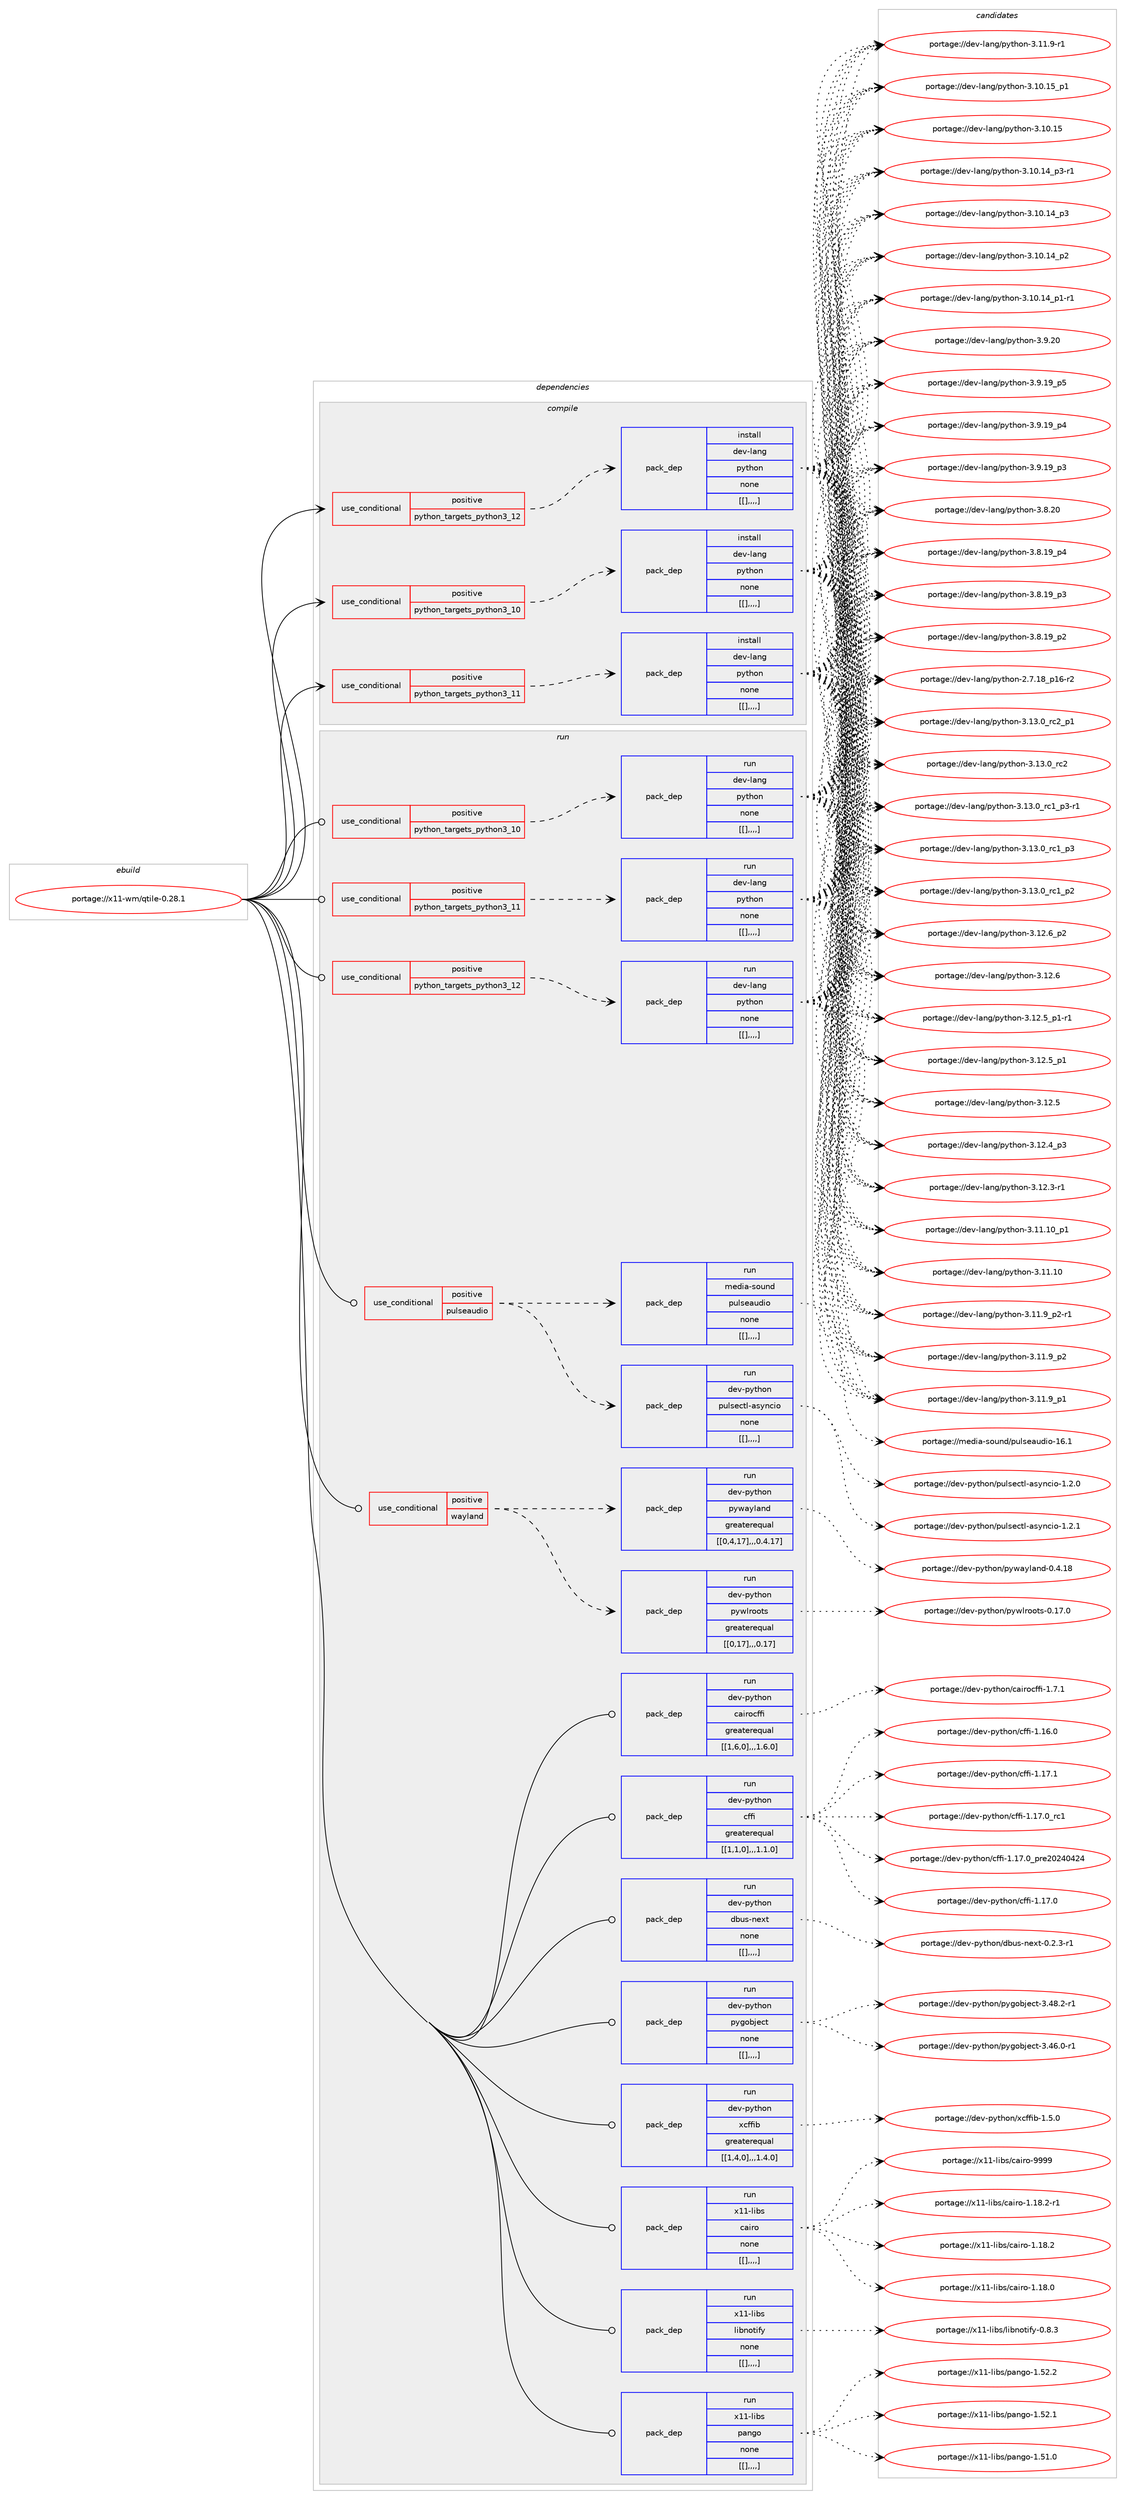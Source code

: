 digraph prolog {

# *************
# Graph options
# *************

newrank=true;
concentrate=true;
compound=true;
graph [rankdir=LR,fontname=Helvetica,fontsize=10,ranksep=1.5];#, ranksep=2.5, nodesep=0.2];
edge  [arrowhead=vee];
node  [fontname=Helvetica,fontsize=10];

# **********
# The ebuild
# **********

subgraph cluster_leftcol {
color=gray;
label=<<i>ebuild</i>>;
id [label="portage://x11-wm/qtile-0.28.1", color=red, width=4, href="../x11-wm/qtile-0.28.1.svg"];
}

# ****************
# The dependencies
# ****************

subgraph cluster_midcol {
color=gray;
label=<<i>dependencies</i>>;
subgraph cluster_compile {
fillcolor="#eeeeee";
style=filled;
label=<<i>compile</i>>;
subgraph cond12477 {
dependency36193 [label=<<TABLE BORDER="0" CELLBORDER="1" CELLSPACING="0" CELLPADDING="4"><TR><TD ROWSPAN="3" CELLPADDING="10">use_conditional</TD></TR><TR><TD>positive</TD></TR><TR><TD>python_targets_python3_10</TD></TR></TABLE>>, shape=none, color=red];
subgraph pack23470 {
dependency36194 [label=<<TABLE BORDER="0" CELLBORDER="1" CELLSPACING="0" CELLPADDING="4" WIDTH="220"><TR><TD ROWSPAN="6" CELLPADDING="30">pack_dep</TD></TR><TR><TD WIDTH="110">install</TD></TR><TR><TD>dev-lang</TD></TR><TR><TD>python</TD></TR><TR><TD>none</TD></TR><TR><TD>[[],,,,]</TD></TR></TABLE>>, shape=none, color=blue];
}
dependency36193:e -> dependency36194:w [weight=20,style="dashed",arrowhead="vee"];
}
id:e -> dependency36193:w [weight=20,style="solid",arrowhead="vee"];
subgraph cond12478 {
dependency36195 [label=<<TABLE BORDER="0" CELLBORDER="1" CELLSPACING="0" CELLPADDING="4"><TR><TD ROWSPAN="3" CELLPADDING="10">use_conditional</TD></TR><TR><TD>positive</TD></TR><TR><TD>python_targets_python3_11</TD></TR></TABLE>>, shape=none, color=red];
subgraph pack23471 {
dependency36196 [label=<<TABLE BORDER="0" CELLBORDER="1" CELLSPACING="0" CELLPADDING="4" WIDTH="220"><TR><TD ROWSPAN="6" CELLPADDING="30">pack_dep</TD></TR><TR><TD WIDTH="110">install</TD></TR><TR><TD>dev-lang</TD></TR><TR><TD>python</TD></TR><TR><TD>none</TD></TR><TR><TD>[[],,,,]</TD></TR></TABLE>>, shape=none, color=blue];
}
dependency36195:e -> dependency36196:w [weight=20,style="dashed",arrowhead="vee"];
}
id:e -> dependency36195:w [weight=20,style="solid",arrowhead="vee"];
subgraph cond12479 {
dependency36197 [label=<<TABLE BORDER="0" CELLBORDER="1" CELLSPACING="0" CELLPADDING="4"><TR><TD ROWSPAN="3" CELLPADDING="10">use_conditional</TD></TR><TR><TD>positive</TD></TR><TR><TD>python_targets_python3_12</TD></TR></TABLE>>, shape=none, color=red];
subgraph pack23472 {
dependency36198 [label=<<TABLE BORDER="0" CELLBORDER="1" CELLSPACING="0" CELLPADDING="4" WIDTH="220"><TR><TD ROWSPAN="6" CELLPADDING="30">pack_dep</TD></TR><TR><TD WIDTH="110">install</TD></TR><TR><TD>dev-lang</TD></TR><TR><TD>python</TD></TR><TR><TD>none</TD></TR><TR><TD>[[],,,,]</TD></TR></TABLE>>, shape=none, color=blue];
}
dependency36197:e -> dependency36198:w [weight=20,style="dashed",arrowhead="vee"];
}
id:e -> dependency36197:w [weight=20,style="solid",arrowhead="vee"];
}
subgraph cluster_compileandrun {
fillcolor="#eeeeee";
style=filled;
label=<<i>compile and run</i>>;
}
subgraph cluster_run {
fillcolor="#eeeeee";
style=filled;
label=<<i>run</i>>;
subgraph cond12480 {
dependency36199 [label=<<TABLE BORDER="0" CELLBORDER="1" CELLSPACING="0" CELLPADDING="4"><TR><TD ROWSPAN="3" CELLPADDING="10">use_conditional</TD></TR><TR><TD>positive</TD></TR><TR><TD>pulseaudio</TD></TR></TABLE>>, shape=none, color=red];
subgraph pack23473 {
dependency36200 [label=<<TABLE BORDER="0" CELLBORDER="1" CELLSPACING="0" CELLPADDING="4" WIDTH="220"><TR><TD ROWSPAN="6" CELLPADDING="30">pack_dep</TD></TR><TR><TD WIDTH="110">run</TD></TR><TR><TD>dev-python</TD></TR><TR><TD>pulsectl-asyncio</TD></TR><TR><TD>none</TD></TR><TR><TD>[[],,,,]</TD></TR></TABLE>>, shape=none, color=blue];
}
dependency36199:e -> dependency36200:w [weight=20,style="dashed",arrowhead="vee"];
subgraph pack23474 {
dependency36201 [label=<<TABLE BORDER="0" CELLBORDER="1" CELLSPACING="0" CELLPADDING="4" WIDTH="220"><TR><TD ROWSPAN="6" CELLPADDING="30">pack_dep</TD></TR><TR><TD WIDTH="110">run</TD></TR><TR><TD>media-sound</TD></TR><TR><TD>pulseaudio</TD></TR><TR><TD>none</TD></TR><TR><TD>[[],,,,]</TD></TR></TABLE>>, shape=none, color=blue];
}
dependency36199:e -> dependency36201:w [weight=20,style="dashed",arrowhead="vee"];
}
id:e -> dependency36199:w [weight=20,style="solid",arrowhead="odot"];
subgraph cond12481 {
dependency36202 [label=<<TABLE BORDER="0" CELLBORDER="1" CELLSPACING="0" CELLPADDING="4"><TR><TD ROWSPAN="3" CELLPADDING="10">use_conditional</TD></TR><TR><TD>positive</TD></TR><TR><TD>python_targets_python3_10</TD></TR></TABLE>>, shape=none, color=red];
subgraph pack23475 {
dependency36203 [label=<<TABLE BORDER="0" CELLBORDER="1" CELLSPACING="0" CELLPADDING="4" WIDTH="220"><TR><TD ROWSPAN="6" CELLPADDING="30">pack_dep</TD></TR><TR><TD WIDTH="110">run</TD></TR><TR><TD>dev-lang</TD></TR><TR><TD>python</TD></TR><TR><TD>none</TD></TR><TR><TD>[[],,,,]</TD></TR></TABLE>>, shape=none, color=blue];
}
dependency36202:e -> dependency36203:w [weight=20,style="dashed",arrowhead="vee"];
}
id:e -> dependency36202:w [weight=20,style="solid",arrowhead="odot"];
subgraph cond12482 {
dependency36204 [label=<<TABLE BORDER="0" CELLBORDER="1" CELLSPACING="0" CELLPADDING="4"><TR><TD ROWSPAN="3" CELLPADDING="10">use_conditional</TD></TR><TR><TD>positive</TD></TR><TR><TD>python_targets_python3_11</TD></TR></TABLE>>, shape=none, color=red];
subgraph pack23476 {
dependency36205 [label=<<TABLE BORDER="0" CELLBORDER="1" CELLSPACING="0" CELLPADDING="4" WIDTH="220"><TR><TD ROWSPAN="6" CELLPADDING="30">pack_dep</TD></TR><TR><TD WIDTH="110">run</TD></TR><TR><TD>dev-lang</TD></TR><TR><TD>python</TD></TR><TR><TD>none</TD></TR><TR><TD>[[],,,,]</TD></TR></TABLE>>, shape=none, color=blue];
}
dependency36204:e -> dependency36205:w [weight=20,style="dashed",arrowhead="vee"];
}
id:e -> dependency36204:w [weight=20,style="solid",arrowhead="odot"];
subgraph cond12483 {
dependency36206 [label=<<TABLE BORDER="0" CELLBORDER="1" CELLSPACING="0" CELLPADDING="4"><TR><TD ROWSPAN="3" CELLPADDING="10">use_conditional</TD></TR><TR><TD>positive</TD></TR><TR><TD>python_targets_python3_12</TD></TR></TABLE>>, shape=none, color=red];
subgraph pack23477 {
dependency36207 [label=<<TABLE BORDER="0" CELLBORDER="1" CELLSPACING="0" CELLPADDING="4" WIDTH="220"><TR><TD ROWSPAN="6" CELLPADDING="30">pack_dep</TD></TR><TR><TD WIDTH="110">run</TD></TR><TR><TD>dev-lang</TD></TR><TR><TD>python</TD></TR><TR><TD>none</TD></TR><TR><TD>[[],,,,]</TD></TR></TABLE>>, shape=none, color=blue];
}
dependency36206:e -> dependency36207:w [weight=20,style="dashed",arrowhead="vee"];
}
id:e -> dependency36206:w [weight=20,style="solid",arrowhead="odot"];
subgraph cond12484 {
dependency36208 [label=<<TABLE BORDER="0" CELLBORDER="1" CELLSPACING="0" CELLPADDING="4"><TR><TD ROWSPAN="3" CELLPADDING="10">use_conditional</TD></TR><TR><TD>positive</TD></TR><TR><TD>wayland</TD></TR></TABLE>>, shape=none, color=red];
subgraph pack23478 {
dependency36209 [label=<<TABLE BORDER="0" CELLBORDER="1" CELLSPACING="0" CELLPADDING="4" WIDTH="220"><TR><TD ROWSPAN="6" CELLPADDING="30">pack_dep</TD></TR><TR><TD WIDTH="110">run</TD></TR><TR><TD>dev-python</TD></TR><TR><TD>pywayland</TD></TR><TR><TD>greaterequal</TD></TR><TR><TD>[[0,4,17],,,0.4.17]</TD></TR></TABLE>>, shape=none, color=blue];
}
dependency36208:e -> dependency36209:w [weight=20,style="dashed",arrowhead="vee"];
subgraph pack23479 {
dependency36210 [label=<<TABLE BORDER="0" CELLBORDER="1" CELLSPACING="0" CELLPADDING="4" WIDTH="220"><TR><TD ROWSPAN="6" CELLPADDING="30">pack_dep</TD></TR><TR><TD WIDTH="110">run</TD></TR><TR><TD>dev-python</TD></TR><TR><TD>pywlroots</TD></TR><TR><TD>greaterequal</TD></TR><TR><TD>[[0,17],,,0.17]</TD></TR></TABLE>>, shape=none, color=blue];
}
dependency36208:e -> dependency36210:w [weight=20,style="dashed",arrowhead="vee"];
}
id:e -> dependency36208:w [weight=20,style="solid",arrowhead="odot"];
subgraph pack23480 {
dependency36211 [label=<<TABLE BORDER="0" CELLBORDER="1" CELLSPACING="0" CELLPADDING="4" WIDTH="220"><TR><TD ROWSPAN="6" CELLPADDING="30">pack_dep</TD></TR><TR><TD WIDTH="110">run</TD></TR><TR><TD>dev-python</TD></TR><TR><TD>cairocffi</TD></TR><TR><TD>greaterequal</TD></TR><TR><TD>[[1,6,0],,,1.6.0]</TD></TR></TABLE>>, shape=none, color=blue];
}
id:e -> dependency36211:w [weight=20,style="solid",arrowhead="odot"];
subgraph pack23481 {
dependency36212 [label=<<TABLE BORDER="0" CELLBORDER="1" CELLSPACING="0" CELLPADDING="4" WIDTH="220"><TR><TD ROWSPAN="6" CELLPADDING="30">pack_dep</TD></TR><TR><TD WIDTH="110">run</TD></TR><TR><TD>dev-python</TD></TR><TR><TD>cffi</TD></TR><TR><TD>greaterequal</TD></TR><TR><TD>[[1,1,0],,,1.1.0]</TD></TR></TABLE>>, shape=none, color=blue];
}
id:e -> dependency36212:w [weight=20,style="solid",arrowhead="odot"];
subgraph pack23482 {
dependency36213 [label=<<TABLE BORDER="0" CELLBORDER="1" CELLSPACING="0" CELLPADDING="4" WIDTH="220"><TR><TD ROWSPAN="6" CELLPADDING="30">pack_dep</TD></TR><TR><TD WIDTH="110">run</TD></TR><TR><TD>dev-python</TD></TR><TR><TD>dbus-next</TD></TR><TR><TD>none</TD></TR><TR><TD>[[],,,,]</TD></TR></TABLE>>, shape=none, color=blue];
}
id:e -> dependency36213:w [weight=20,style="solid",arrowhead="odot"];
subgraph pack23483 {
dependency36214 [label=<<TABLE BORDER="0" CELLBORDER="1" CELLSPACING="0" CELLPADDING="4" WIDTH="220"><TR><TD ROWSPAN="6" CELLPADDING="30">pack_dep</TD></TR><TR><TD WIDTH="110">run</TD></TR><TR><TD>dev-python</TD></TR><TR><TD>pygobject</TD></TR><TR><TD>none</TD></TR><TR><TD>[[],,,,]</TD></TR></TABLE>>, shape=none, color=blue];
}
id:e -> dependency36214:w [weight=20,style="solid",arrowhead="odot"];
subgraph pack23484 {
dependency36215 [label=<<TABLE BORDER="0" CELLBORDER="1" CELLSPACING="0" CELLPADDING="4" WIDTH="220"><TR><TD ROWSPAN="6" CELLPADDING="30">pack_dep</TD></TR><TR><TD WIDTH="110">run</TD></TR><TR><TD>dev-python</TD></TR><TR><TD>xcffib</TD></TR><TR><TD>greaterequal</TD></TR><TR><TD>[[1,4,0],,,1.4.0]</TD></TR></TABLE>>, shape=none, color=blue];
}
id:e -> dependency36215:w [weight=20,style="solid",arrowhead="odot"];
subgraph pack23485 {
dependency36216 [label=<<TABLE BORDER="0" CELLBORDER="1" CELLSPACING="0" CELLPADDING="4" WIDTH="220"><TR><TD ROWSPAN="6" CELLPADDING="30">pack_dep</TD></TR><TR><TD WIDTH="110">run</TD></TR><TR><TD>x11-libs</TD></TR><TR><TD>cairo</TD></TR><TR><TD>none</TD></TR><TR><TD>[[],,,,]</TD></TR></TABLE>>, shape=none, color=blue];
}
id:e -> dependency36216:w [weight=20,style="solid",arrowhead="odot"];
subgraph pack23486 {
dependency36217 [label=<<TABLE BORDER="0" CELLBORDER="1" CELLSPACING="0" CELLPADDING="4" WIDTH="220"><TR><TD ROWSPAN="6" CELLPADDING="30">pack_dep</TD></TR><TR><TD WIDTH="110">run</TD></TR><TR><TD>x11-libs</TD></TR><TR><TD>libnotify</TD></TR><TR><TD>none</TD></TR><TR><TD>[[],,,,]</TD></TR></TABLE>>, shape=none, color=blue];
}
id:e -> dependency36217:w [weight=20,style="solid",arrowhead="odot"];
subgraph pack23487 {
dependency36218 [label=<<TABLE BORDER="0" CELLBORDER="1" CELLSPACING="0" CELLPADDING="4" WIDTH="220"><TR><TD ROWSPAN="6" CELLPADDING="30">pack_dep</TD></TR><TR><TD WIDTH="110">run</TD></TR><TR><TD>x11-libs</TD></TR><TR><TD>pango</TD></TR><TR><TD>none</TD></TR><TR><TD>[[],,,,]</TD></TR></TABLE>>, shape=none, color=blue];
}
id:e -> dependency36218:w [weight=20,style="solid",arrowhead="odot"];
}
}

# **************
# The candidates
# **************

subgraph cluster_choices {
rank=same;
color=gray;
label=<<i>candidates</i>>;

subgraph choice23470 {
color=black;
nodesep=1;
choice100101118451089711010347112121116104111110455146495146489511499509511249 [label="portage://dev-lang/python-3.13.0_rc2_p1", color=red, width=4,href="../dev-lang/python-3.13.0_rc2_p1.svg"];
choice10010111845108971101034711212111610411111045514649514648951149950 [label="portage://dev-lang/python-3.13.0_rc2", color=red, width=4,href="../dev-lang/python-3.13.0_rc2.svg"];
choice1001011184510897110103471121211161041111104551464951464895114994995112514511449 [label="portage://dev-lang/python-3.13.0_rc1_p3-r1", color=red, width=4,href="../dev-lang/python-3.13.0_rc1_p3-r1.svg"];
choice100101118451089711010347112121116104111110455146495146489511499499511251 [label="portage://dev-lang/python-3.13.0_rc1_p3", color=red, width=4,href="../dev-lang/python-3.13.0_rc1_p3.svg"];
choice100101118451089711010347112121116104111110455146495146489511499499511250 [label="portage://dev-lang/python-3.13.0_rc1_p2", color=red, width=4,href="../dev-lang/python-3.13.0_rc1_p2.svg"];
choice100101118451089711010347112121116104111110455146495046549511250 [label="portage://dev-lang/python-3.12.6_p2", color=red, width=4,href="../dev-lang/python-3.12.6_p2.svg"];
choice10010111845108971101034711212111610411111045514649504654 [label="portage://dev-lang/python-3.12.6", color=red, width=4,href="../dev-lang/python-3.12.6.svg"];
choice1001011184510897110103471121211161041111104551464950465395112494511449 [label="portage://dev-lang/python-3.12.5_p1-r1", color=red, width=4,href="../dev-lang/python-3.12.5_p1-r1.svg"];
choice100101118451089711010347112121116104111110455146495046539511249 [label="portage://dev-lang/python-3.12.5_p1", color=red, width=4,href="../dev-lang/python-3.12.5_p1.svg"];
choice10010111845108971101034711212111610411111045514649504653 [label="portage://dev-lang/python-3.12.5", color=red, width=4,href="../dev-lang/python-3.12.5.svg"];
choice100101118451089711010347112121116104111110455146495046529511251 [label="portage://dev-lang/python-3.12.4_p3", color=red, width=4,href="../dev-lang/python-3.12.4_p3.svg"];
choice100101118451089711010347112121116104111110455146495046514511449 [label="portage://dev-lang/python-3.12.3-r1", color=red, width=4,href="../dev-lang/python-3.12.3-r1.svg"];
choice10010111845108971101034711212111610411111045514649494649489511249 [label="portage://dev-lang/python-3.11.10_p1", color=red, width=4,href="../dev-lang/python-3.11.10_p1.svg"];
choice1001011184510897110103471121211161041111104551464949464948 [label="portage://dev-lang/python-3.11.10", color=red, width=4,href="../dev-lang/python-3.11.10.svg"];
choice1001011184510897110103471121211161041111104551464949465795112504511449 [label="portage://dev-lang/python-3.11.9_p2-r1", color=red, width=4,href="../dev-lang/python-3.11.9_p2-r1.svg"];
choice100101118451089711010347112121116104111110455146494946579511250 [label="portage://dev-lang/python-3.11.9_p2", color=red, width=4,href="../dev-lang/python-3.11.9_p2.svg"];
choice100101118451089711010347112121116104111110455146494946579511249 [label="portage://dev-lang/python-3.11.9_p1", color=red, width=4,href="../dev-lang/python-3.11.9_p1.svg"];
choice100101118451089711010347112121116104111110455146494946574511449 [label="portage://dev-lang/python-3.11.9-r1", color=red, width=4,href="../dev-lang/python-3.11.9-r1.svg"];
choice10010111845108971101034711212111610411111045514649484649539511249 [label="portage://dev-lang/python-3.10.15_p1", color=red, width=4,href="../dev-lang/python-3.10.15_p1.svg"];
choice1001011184510897110103471121211161041111104551464948464953 [label="portage://dev-lang/python-3.10.15", color=red, width=4,href="../dev-lang/python-3.10.15.svg"];
choice100101118451089711010347112121116104111110455146494846495295112514511449 [label="portage://dev-lang/python-3.10.14_p3-r1", color=red, width=4,href="../dev-lang/python-3.10.14_p3-r1.svg"];
choice10010111845108971101034711212111610411111045514649484649529511251 [label="portage://dev-lang/python-3.10.14_p3", color=red, width=4,href="../dev-lang/python-3.10.14_p3.svg"];
choice10010111845108971101034711212111610411111045514649484649529511250 [label="portage://dev-lang/python-3.10.14_p2", color=red, width=4,href="../dev-lang/python-3.10.14_p2.svg"];
choice100101118451089711010347112121116104111110455146494846495295112494511449 [label="portage://dev-lang/python-3.10.14_p1-r1", color=red, width=4,href="../dev-lang/python-3.10.14_p1-r1.svg"];
choice10010111845108971101034711212111610411111045514657465048 [label="portage://dev-lang/python-3.9.20", color=red, width=4,href="../dev-lang/python-3.9.20.svg"];
choice100101118451089711010347112121116104111110455146574649579511253 [label="portage://dev-lang/python-3.9.19_p5", color=red, width=4,href="../dev-lang/python-3.9.19_p5.svg"];
choice100101118451089711010347112121116104111110455146574649579511252 [label="portage://dev-lang/python-3.9.19_p4", color=red, width=4,href="../dev-lang/python-3.9.19_p4.svg"];
choice100101118451089711010347112121116104111110455146574649579511251 [label="portage://dev-lang/python-3.9.19_p3", color=red, width=4,href="../dev-lang/python-3.9.19_p3.svg"];
choice10010111845108971101034711212111610411111045514656465048 [label="portage://dev-lang/python-3.8.20", color=red, width=4,href="../dev-lang/python-3.8.20.svg"];
choice100101118451089711010347112121116104111110455146564649579511252 [label="portage://dev-lang/python-3.8.19_p4", color=red, width=4,href="../dev-lang/python-3.8.19_p4.svg"];
choice100101118451089711010347112121116104111110455146564649579511251 [label="portage://dev-lang/python-3.8.19_p3", color=red, width=4,href="../dev-lang/python-3.8.19_p3.svg"];
choice100101118451089711010347112121116104111110455146564649579511250 [label="portage://dev-lang/python-3.8.19_p2", color=red, width=4,href="../dev-lang/python-3.8.19_p2.svg"];
choice100101118451089711010347112121116104111110455046554649569511249544511450 [label="portage://dev-lang/python-2.7.18_p16-r2", color=red, width=4,href="../dev-lang/python-2.7.18_p16-r2.svg"];
dependency36194:e -> choice100101118451089711010347112121116104111110455146495146489511499509511249:w [style=dotted,weight="100"];
dependency36194:e -> choice10010111845108971101034711212111610411111045514649514648951149950:w [style=dotted,weight="100"];
dependency36194:e -> choice1001011184510897110103471121211161041111104551464951464895114994995112514511449:w [style=dotted,weight="100"];
dependency36194:e -> choice100101118451089711010347112121116104111110455146495146489511499499511251:w [style=dotted,weight="100"];
dependency36194:e -> choice100101118451089711010347112121116104111110455146495146489511499499511250:w [style=dotted,weight="100"];
dependency36194:e -> choice100101118451089711010347112121116104111110455146495046549511250:w [style=dotted,weight="100"];
dependency36194:e -> choice10010111845108971101034711212111610411111045514649504654:w [style=dotted,weight="100"];
dependency36194:e -> choice1001011184510897110103471121211161041111104551464950465395112494511449:w [style=dotted,weight="100"];
dependency36194:e -> choice100101118451089711010347112121116104111110455146495046539511249:w [style=dotted,weight="100"];
dependency36194:e -> choice10010111845108971101034711212111610411111045514649504653:w [style=dotted,weight="100"];
dependency36194:e -> choice100101118451089711010347112121116104111110455146495046529511251:w [style=dotted,weight="100"];
dependency36194:e -> choice100101118451089711010347112121116104111110455146495046514511449:w [style=dotted,weight="100"];
dependency36194:e -> choice10010111845108971101034711212111610411111045514649494649489511249:w [style=dotted,weight="100"];
dependency36194:e -> choice1001011184510897110103471121211161041111104551464949464948:w [style=dotted,weight="100"];
dependency36194:e -> choice1001011184510897110103471121211161041111104551464949465795112504511449:w [style=dotted,weight="100"];
dependency36194:e -> choice100101118451089711010347112121116104111110455146494946579511250:w [style=dotted,weight="100"];
dependency36194:e -> choice100101118451089711010347112121116104111110455146494946579511249:w [style=dotted,weight="100"];
dependency36194:e -> choice100101118451089711010347112121116104111110455146494946574511449:w [style=dotted,weight="100"];
dependency36194:e -> choice10010111845108971101034711212111610411111045514649484649539511249:w [style=dotted,weight="100"];
dependency36194:e -> choice1001011184510897110103471121211161041111104551464948464953:w [style=dotted,weight="100"];
dependency36194:e -> choice100101118451089711010347112121116104111110455146494846495295112514511449:w [style=dotted,weight="100"];
dependency36194:e -> choice10010111845108971101034711212111610411111045514649484649529511251:w [style=dotted,weight="100"];
dependency36194:e -> choice10010111845108971101034711212111610411111045514649484649529511250:w [style=dotted,weight="100"];
dependency36194:e -> choice100101118451089711010347112121116104111110455146494846495295112494511449:w [style=dotted,weight="100"];
dependency36194:e -> choice10010111845108971101034711212111610411111045514657465048:w [style=dotted,weight="100"];
dependency36194:e -> choice100101118451089711010347112121116104111110455146574649579511253:w [style=dotted,weight="100"];
dependency36194:e -> choice100101118451089711010347112121116104111110455146574649579511252:w [style=dotted,weight="100"];
dependency36194:e -> choice100101118451089711010347112121116104111110455146574649579511251:w [style=dotted,weight="100"];
dependency36194:e -> choice10010111845108971101034711212111610411111045514656465048:w [style=dotted,weight="100"];
dependency36194:e -> choice100101118451089711010347112121116104111110455146564649579511252:w [style=dotted,weight="100"];
dependency36194:e -> choice100101118451089711010347112121116104111110455146564649579511251:w [style=dotted,weight="100"];
dependency36194:e -> choice100101118451089711010347112121116104111110455146564649579511250:w [style=dotted,weight="100"];
dependency36194:e -> choice100101118451089711010347112121116104111110455046554649569511249544511450:w [style=dotted,weight="100"];
}
subgraph choice23471 {
color=black;
nodesep=1;
choice100101118451089711010347112121116104111110455146495146489511499509511249 [label="portage://dev-lang/python-3.13.0_rc2_p1", color=red, width=4,href="../dev-lang/python-3.13.0_rc2_p1.svg"];
choice10010111845108971101034711212111610411111045514649514648951149950 [label="portage://dev-lang/python-3.13.0_rc2", color=red, width=4,href="../dev-lang/python-3.13.0_rc2.svg"];
choice1001011184510897110103471121211161041111104551464951464895114994995112514511449 [label="portage://dev-lang/python-3.13.0_rc1_p3-r1", color=red, width=4,href="../dev-lang/python-3.13.0_rc1_p3-r1.svg"];
choice100101118451089711010347112121116104111110455146495146489511499499511251 [label="portage://dev-lang/python-3.13.0_rc1_p3", color=red, width=4,href="../dev-lang/python-3.13.0_rc1_p3.svg"];
choice100101118451089711010347112121116104111110455146495146489511499499511250 [label="portage://dev-lang/python-3.13.0_rc1_p2", color=red, width=4,href="../dev-lang/python-3.13.0_rc1_p2.svg"];
choice100101118451089711010347112121116104111110455146495046549511250 [label="portage://dev-lang/python-3.12.6_p2", color=red, width=4,href="../dev-lang/python-3.12.6_p2.svg"];
choice10010111845108971101034711212111610411111045514649504654 [label="portage://dev-lang/python-3.12.6", color=red, width=4,href="../dev-lang/python-3.12.6.svg"];
choice1001011184510897110103471121211161041111104551464950465395112494511449 [label="portage://dev-lang/python-3.12.5_p1-r1", color=red, width=4,href="../dev-lang/python-3.12.5_p1-r1.svg"];
choice100101118451089711010347112121116104111110455146495046539511249 [label="portage://dev-lang/python-3.12.5_p1", color=red, width=4,href="../dev-lang/python-3.12.5_p1.svg"];
choice10010111845108971101034711212111610411111045514649504653 [label="portage://dev-lang/python-3.12.5", color=red, width=4,href="../dev-lang/python-3.12.5.svg"];
choice100101118451089711010347112121116104111110455146495046529511251 [label="portage://dev-lang/python-3.12.4_p3", color=red, width=4,href="../dev-lang/python-3.12.4_p3.svg"];
choice100101118451089711010347112121116104111110455146495046514511449 [label="portage://dev-lang/python-3.12.3-r1", color=red, width=4,href="../dev-lang/python-3.12.3-r1.svg"];
choice10010111845108971101034711212111610411111045514649494649489511249 [label="portage://dev-lang/python-3.11.10_p1", color=red, width=4,href="../dev-lang/python-3.11.10_p1.svg"];
choice1001011184510897110103471121211161041111104551464949464948 [label="portage://dev-lang/python-3.11.10", color=red, width=4,href="../dev-lang/python-3.11.10.svg"];
choice1001011184510897110103471121211161041111104551464949465795112504511449 [label="portage://dev-lang/python-3.11.9_p2-r1", color=red, width=4,href="../dev-lang/python-3.11.9_p2-r1.svg"];
choice100101118451089711010347112121116104111110455146494946579511250 [label="portage://dev-lang/python-3.11.9_p2", color=red, width=4,href="../dev-lang/python-3.11.9_p2.svg"];
choice100101118451089711010347112121116104111110455146494946579511249 [label="portage://dev-lang/python-3.11.9_p1", color=red, width=4,href="../dev-lang/python-3.11.9_p1.svg"];
choice100101118451089711010347112121116104111110455146494946574511449 [label="portage://dev-lang/python-3.11.9-r1", color=red, width=4,href="../dev-lang/python-3.11.9-r1.svg"];
choice10010111845108971101034711212111610411111045514649484649539511249 [label="portage://dev-lang/python-3.10.15_p1", color=red, width=4,href="../dev-lang/python-3.10.15_p1.svg"];
choice1001011184510897110103471121211161041111104551464948464953 [label="portage://dev-lang/python-3.10.15", color=red, width=4,href="../dev-lang/python-3.10.15.svg"];
choice100101118451089711010347112121116104111110455146494846495295112514511449 [label="portage://dev-lang/python-3.10.14_p3-r1", color=red, width=4,href="../dev-lang/python-3.10.14_p3-r1.svg"];
choice10010111845108971101034711212111610411111045514649484649529511251 [label="portage://dev-lang/python-3.10.14_p3", color=red, width=4,href="../dev-lang/python-3.10.14_p3.svg"];
choice10010111845108971101034711212111610411111045514649484649529511250 [label="portage://dev-lang/python-3.10.14_p2", color=red, width=4,href="../dev-lang/python-3.10.14_p2.svg"];
choice100101118451089711010347112121116104111110455146494846495295112494511449 [label="portage://dev-lang/python-3.10.14_p1-r1", color=red, width=4,href="../dev-lang/python-3.10.14_p1-r1.svg"];
choice10010111845108971101034711212111610411111045514657465048 [label="portage://dev-lang/python-3.9.20", color=red, width=4,href="../dev-lang/python-3.9.20.svg"];
choice100101118451089711010347112121116104111110455146574649579511253 [label="portage://dev-lang/python-3.9.19_p5", color=red, width=4,href="../dev-lang/python-3.9.19_p5.svg"];
choice100101118451089711010347112121116104111110455146574649579511252 [label="portage://dev-lang/python-3.9.19_p4", color=red, width=4,href="../dev-lang/python-3.9.19_p4.svg"];
choice100101118451089711010347112121116104111110455146574649579511251 [label="portage://dev-lang/python-3.9.19_p3", color=red, width=4,href="../dev-lang/python-3.9.19_p3.svg"];
choice10010111845108971101034711212111610411111045514656465048 [label="portage://dev-lang/python-3.8.20", color=red, width=4,href="../dev-lang/python-3.8.20.svg"];
choice100101118451089711010347112121116104111110455146564649579511252 [label="portage://dev-lang/python-3.8.19_p4", color=red, width=4,href="../dev-lang/python-3.8.19_p4.svg"];
choice100101118451089711010347112121116104111110455146564649579511251 [label="portage://dev-lang/python-3.8.19_p3", color=red, width=4,href="../dev-lang/python-3.8.19_p3.svg"];
choice100101118451089711010347112121116104111110455146564649579511250 [label="portage://dev-lang/python-3.8.19_p2", color=red, width=4,href="../dev-lang/python-3.8.19_p2.svg"];
choice100101118451089711010347112121116104111110455046554649569511249544511450 [label="portage://dev-lang/python-2.7.18_p16-r2", color=red, width=4,href="../dev-lang/python-2.7.18_p16-r2.svg"];
dependency36196:e -> choice100101118451089711010347112121116104111110455146495146489511499509511249:w [style=dotted,weight="100"];
dependency36196:e -> choice10010111845108971101034711212111610411111045514649514648951149950:w [style=dotted,weight="100"];
dependency36196:e -> choice1001011184510897110103471121211161041111104551464951464895114994995112514511449:w [style=dotted,weight="100"];
dependency36196:e -> choice100101118451089711010347112121116104111110455146495146489511499499511251:w [style=dotted,weight="100"];
dependency36196:e -> choice100101118451089711010347112121116104111110455146495146489511499499511250:w [style=dotted,weight="100"];
dependency36196:e -> choice100101118451089711010347112121116104111110455146495046549511250:w [style=dotted,weight="100"];
dependency36196:e -> choice10010111845108971101034711212111610411111045514649504654:w [style=dotted,weight="100"];
dependency36196:e -> choice1001011184510897110103471121211161041111104551464950465395112494511449:w [style=dotted,weight="100"];
dependency36196:e -> choice100101118451089711010347112121116104111110455146495046539511249:w [style=dotted,weight="100"];
dependency36196:e -> choice10010111845108971101034711212111610411111045514649504653:w [style=dotted,weight="100"];
dependency36196:e -> choice100101118451089711010347112121116104111110455146495046529511251:w [style=dotted,weight="100"];
dependency36196:e -> choice100101118451089711010347112121116104111110455146495046514511449:w [style=dotted,weight="100"];
dependency36196:e -> choice10010111845108971101034711212111610411111045514649494649489511249:w [style=dotted,weight="100"];
dependency36196:e -> choice1001011184510897110103471121211161041111104551464949464948:w [style=dotted,weight="100"];
dependency36196:e -> choice1001011184510897110103471121211161041111104551464949465795112504511449:w [style=dotted,weight="100"];
dependency36196:e -> choice100101118451089711010347112121116104111110455146494946579511250:w [style=dotted,weight="100"];
dependency36196:e -> choice100101118451089711010347112121116104111110455146494946579511249:w [style=dotted,weight="100"];
dependency36196:e -> choice100101118451089711010347112121116104111110455146494946574511449:w [style=dotted,weight="100"];
dependency36196:e -> choice10010111845108971101034711212111610411111045514649484649539511249:w [style=dotted,weight="100"];
dependency36196:e -> choice1001011184510897110103471121211161041111104551464948464953:w [style=dotted,weight="100"];
dependency36196:e -> choice100101118451089711010347112121116104111110455146494846495295112514511449:w [style=dotted,weight="100"];
dependency36196:e -> choice10010111845108971101034711212111610411111045514649484649529511251:w [style=dotted,weight="100"];
dependency36196:e -> choice10010111845108971101034711212111610411111045514649484649529511250:w [style=dotted,weight="100"];
dependency36196:e -> choice100101118451089711010347112121116104111110455146494846495295112494511449:w [style=dotted,weight="100"];
dependency36196:e -> choice10010111845108971101034711212111610411111045514657465048:w [style=dotted,weight="100"];
dependency36196:e -> choice100101118451089711010347112121116104111110455146574649579511253:w [style=dotted,weight="100"];
dependency36196:e -> choice100101118451089711010347112121116104111110455146574649579511252:w [style=dotted,weight="100"];
dependency36196:e -> choice100101118451089711010347112121116104111110455146574649579511251:w [style=dotted,weight="100"];
dependency36196:e -> choice10010111845108971101034711212111610411111045514656465048:w [style=dotted,weight="100"];
dependency36196:e -> choice100101118451089711010347112121116104111110455146564649579511252:w [style=dotted,weight="100"];
dependency36196:e -> choice100101118451089711010347112121116104111110455146564649579511251:w [style=dotted,weight="100"];
dependency36196:e -> choice100101118451089711010347112121116104111110455146564649579511250:w [style=dotted,weight="100"];
dependency36196:e -> choice100101118451089711010347112121116104111110455046554649569511249544511450:w [style=dotted,weight="100"];
}
subgraph choice23472 {
color=black;
nodesep=1;
choice100101118451089711010347112121116104111110455146495146489511499509511249 [label="portage://dev-lang/python-3.13.0_rc2_p1", color=red, width=4,href="../dev-lang/python-3.13.0_rc2_p1.svg"];
choice10010111845108971101034711212111610411111045514649514648951149950 [label="portage://dev-lang/python-3.13.0_rc2", color=red, width=4,href="../dev-lang/python-3.13.0_rc2.svg"];
choice1001011184510897110103471121211161041111104551464951464895114994995112514511449 [label="portage://dev-lang/python-3.13.0_rc1_p3-r1", color=red, width=4,href="../dev-lang/python-3.13.0_rc1_p3-r1.svg"];
choice100101118451089711010347112121116104111110455146495146489511499499511251 [label="portage://dev-lang/python-3.13.0_rc1_p3", color=red, width=4,href="../dev-lang/python-3.13.0_rc1_p3.svg"];
choice100101118451089711010347112121116104111110455146495146489511499499511250 [label="portage://dev-lang/python-3.13.0_rc1_p2", color=red, width=4,href="../dev-lang/python-3.13.0_rc1_p2.svg"];
choice100101118451089711010347112121116104111110455146495046549511250 [label="portage://dev-lang/python-3.12.6_p2", color=red, width=4,href="../dev-lang/python-3.12.6_p2.svg"];
choice10010111845108971101034711212111610411111045514649504654 [label="portage://dev-lang/python-3.12.6", color=red, width=4,href="../dev-lang/python-3.12.6.svg"];
choice1001011184510897110103471121211161041111104551464950465395112494511449 [label="portage://dev-lang/python-3.12.5_p1-r1", color=red, width=4,href="../dev-lang/python-3.12.5_p1-r1.svg"];
choice100101118451089711010347112121116104111110455146495046539511249 [label="portage://dev-lang/python-3.12.5_p1", color=red, width=4,href="../dev-lang/python-3.12.5_p1.svg"];
choice10010111845108971101034711212111610411111045514649504653 [label="portage://dev-lang/python-3.12.5", color=red, width=4,href="../dev-lang/python-3.12.5.svg"];
choice100101118451089711010347112121116104111110455146495046529511251 [label="portage://dev-lang/python-3.12.4_p3", color=red, width=4,href="../dev-lang/python-3.12.4_p3.svg"];
choice100101118451089711010347112121116104111110455146495046514511449 [label="portage://dev-lang/python-3.12.3-r1", color=red, width=4,href="../dev-lang/python-3.12.3-r1.svg"];
choice10010111845108971101034711212111610411111045514649494649489511249 [label="portage://dev-lang/python-3.11.10_p1", color=red, width=4,href="../dev-lang/python-3.11.10_p1.svg"];
choice1001011184510897110103471121211161041111104551464949464948 [label="portage://dev-lang/python-3.11.10", color=red, width=4,href="../dev-lang/python-3.11.10.svg"];
choice1001011184510897110103471121211161041111104551464949465795112504511449 [label="portage://dev-lang/python-3.11.9_p2-r1", color=red, width=4,href="../dev-lang/python-3.11.9_p2-r1.svg"];
choice100101118451089711010347112121116104111110455146494946579511250 [label="portage://dev-lang/python-3.11.9_p2", color=red, width=4,href="../dev-lang/python-3.11.9_p2.svg"];
choice100101118451089711010347112121116104111110455146494946579511249 [label="portage://dev-lang/python-3.11.9_p1", color=red, width=4,href="../dev-lang/python-3.11.9_p1.svg"];
choice100101118451089711010347112121116104111110455146494946574511449 [label="portage://dev-lang/python-3.11.9-r1", color=red, width=4,href="../dev-lang/python-3.11.9-r1.svg"];
choice10010111845108971101034711212111610411111045514649484649539511249 [label="portage://dev-lang/python-3.10.15_p1", color=red, width=4,href="../dev-lang/python-3.10.15_p1.svg"];
choice1001011184510897110103471121211161041111104551464948464953 [label="portage://dev-lang/python-3.10.15", color=red, width=4,href="../dev-lang/python-3.10.15.svg"];
choice100101118451089711010347112121116104111110455146494846495295112514511449 [label="portage://dev-lang/python-3.10.14_p3-r1", color=red, width=4,href="../dev-lang/python-3.10.14_p3-r1.svg"];
choice10010111845108971101034711212111610411111045514649484649529511251 [label="portage://dev-lang/python-3.10.14_p3", color=red, width=4,href="../dev-lang/python-3.10.14_p3.svg"];
choice10010111845108971101034711212111610411111045514649484649529511250 [label="portage://dev-lang/python-3.10.14_p2", color=red, width=4,href="../dev-lang/python-3.10.14_p2.svg"];
choice100101118451089711010347112121116104111110455146494846495295112494511449 [label="portage://dev-lang/python-3.10.14_p1-r1", color=red, width=4,href="../dev-lang/python-3.10.14_p1-r1.svg"];
choice10010111845108971101034711212111610411111045514657465048 [label="portage://dev-lang/python-3.9.20", color=red, width=4,href="../dev-lang/python-3.9.20.svg"];
choice100101118451089711010347112121116104111110455146574649579511253 [label="portage://dev-lang/python-3.9.19_p5", color=red, width=4,href="../dev-lang/python-3.9.19_p5.svg"];
choice100101118451089711010347112121116104111110455146574649579511252 [label="portage://dev-lang/python-3.9.19_p4", color=red, width=4,href="../dev-lang/python-3.9.19_p4.svg"];
choice100101118451089711010347112121116104111110455146574649579511251 [label="portage://dev-lang/python-3.9.19_p3", color=red, width=4,href="../dev-lang/python-3.9.19_p3.svg"];
choice10010111845108971101034711212111610411111045514656465048 [label="portage://dev-lang/python-3.8.20", color=red, width=4,href="../dev-lang/python-3.8.20.svg"];
choice100101118451089711010347112121116104111110455146564649579511252 [label="portage://dev-lang/python-3.8.19_p4", color=red, width=4,href="../dev-lang/python-3.8.19_p4.svg"];
choice100101118451089711010347112121116104111110455146564649579511251 [label="portage://dev-lang/python-3.8.19_p3", color=red, width=4,href="../dev-lang/python-3.8.19_p3.svg"];
choice100101118451089711010347112121116104111110455146564649579511250 [label="portage://dev-lang/python-3.8.19_p2", color=red, width=4,href="../dev-lang/python-3.8.19_p2.svg"];
choice100101118451089711010347112121116104111110455046554649569511249544511450 [label="portage://dev-lang/python-2.7.18_p16-r2", color=red, width=4,href="../dev-lang/python-2.7.18_p16-r2.svg"];
dependency36198:e -> choice100101118451089711010347112121116104111110455146495146489511499509511249:w [style=dotted,weight="100"];
dependency36198:e -> choice10010111845108971101034711212111610411111045514649514648951149950:w [style=dotted,weight="100"];
dependency36198:e -> choice1001011184510897110103471121211161041111104551464951464895114994995112514511449:w [style=dotted,weight="100"];
dependency36198:e -> choice100101118451089711010347112121116104111110455146495146489511499499511251:w [style=dotted,weight="100"];
dependency36198:e -> choice100101118451089711010347112121116104111110455146495146489511499499511250:w [style=dotted,weight="100"];
dependency36198:e -> choice100101118451089711010347112121116104111110455146495046549511250:w [style=dotted,weight="100"];
dependency36198:e -> choice10010111845108971101034711212111610411111045514649504654:w [style=dotted,weight="100"];
dependency36198:e -> choice1001011184510897110103471121211161041111104551464950465395112494511449:w [style=dotted,weight="100"];
dependency36198:e -> choice100101118451089711010347112121116104111110455146495046539511249:w [style=dotted,weight="100"];
dependency36198:e -> choice10010111845108971101034711212111610411111045514649504653:w [style=dotted,weight="100"];
dependency36198:e -> choice100101118451089711010347112121116104111110455146495046529511251:w [style=dotted,weight="100"];
dependency36198:e -> choice100101118451089711010347112121116104111110455146495046514511449:w [style=dotted,weight="100"];
dependency36198:e -> choice10010111845108971101034711212111610411111045514649494649489511249:w [style=dotted,weight="100"];
dependency36198:e -> choice1001011184510897110103471121211161041111104551464949464948:w [style=dotted,weight="100"];
dependency36198:e -> choice1001011184510897110103471121211161041111104551464949465795112504511449:w [style=dotted,weight="100"];
dependency36198:e -> choice100101118451089711010347112121116104111110455146494946579511250:w [style=dotted,weight="100"];
dependency36198:e -> choice100101118451089711010347112121116104111110455146494946579511249:w [style=dotted,weight="100"];
dependency36198:e -> choice100101118451089711010347112121116104111110455146494946574511449:w [style=dotted,weight="100"];
dependency36198:e -> choice10010111845108971101034711212111610411111045514649484649539511249:w [style=dotted,weight="100"];
dependency36198:e -> choice1001011184510897110103471121211161041111104551464948464953:w [style=dotted,weight="100"];
dependency36198:e -> choice100101118451089711010347112121116104111110455146494846495295112514511449:w [style=dotted,weight="100"];
dependency36198:e -> choice10010111845108971101034711212111610411111045514649484649529511251:w [style=dotted,weight="100"];
dependency36198:e -> choice10010111845108971101034711212111610411111045514649484649529511250:w [style=dotted,weight="100"];
dependency36198:e -> choice100101118451089711010347112121116104111110455146494846495295112494511449:w [style=dotted,weight="100"];
dependency36198:e -> choice10010111845108971101034711212111610411111045514657465048:w [style=dotted,weight="100"];
dependency36198:e -> choice100101118451089711010347112121116104111110455146574649579511253:w [style=dotted,weight="100"];
dependency36198:e -> choice100101118451089711010347112121116104111110455146574649579511252:w [style=dotted,weight="100"];
dependency36198:e -> choice100101118451089711010347112121116104111110455146574649579511251:w [style=dotted,weight="100"];
dependency36198:e -> choice10010111845108971101034711212111610411111045514656465048:w [style=dotted,weight="100"];
dependency36198:e -> choice100101118451089711010347112121116104111110455146564649579511252:w [style=dotted,weight="100"];
dependency36198:e -> choice100101118451089711010347112121116104111110455146564649579511251:w [style=dotted,weight="100"];
dependency36198:e -> choice100101118451089711010347112121116104111110455146564649579511250:w [style=dotted,weight="100"];
dependency36198:e -> choice100101118451089711010347112121116104111110455046554649569511249544511450:w [style=dotted,weight="100"];
}
subgraph choice23473 {
color=black;
nodesep=1;
choice100101118451121211161041111104711211710811510199116108459711512111099105111454946504649 [label="portage://dev-python/pulsectl-asyncio-1.2.1", color=red, width=4,href="../dev-python/pulsectl-asyncio-1.2.1.svg"];
choice100101118451121211161041111104711211710811510199116108459711512111099105111454946504648 [label="portage://dev-python/pulsectl-asyncio-1.2.0", color=red, width=4,href="../dev-python/pulsectl-asyncio-1.2.0.svg"];
dependency36200:e -> choice100101118451121211161041111104711211710811510199116108459711512111099105111454946504649:w [style=dotted,weight="100"];
dependency36200:e -> choice100101118451121211161041111104711211710811510199116108459711512111099105111454946504648:w [style=dotted,weight="100"];
}
subgraph choice23474 {
color=black;
nodesep=1;
choice109101100105974511511111711010047112117108115101971171001051114549544649 [label="portage://media-sound/pulseaudio-16.1", color=red, width=4,href="../media-sound/pulseaudio-16.1.svg"];
dependency36201:e -> choice109101100105974511511111711010047112117108115101971171001051114549544649:w [style=dotted,weight="100"];
}
subgraph choice23475 {
color=black;
nodesep=1;
choice100101118451089711010347112121116104111110455146495146489511499509511249 [label="portage://dev-lang/python-3.13.0_rc2_p1", color=red, width=4,href="../dev-lang/python-3.13.0_rc2_p1.svg"];
choice10010111845108971101034711212111610411111045514649514648951149950 [label="portage://dev-lang/python-3.13.0_rc2", color=red, width=4,href="../dev-lang/python-3.13.0_rc2.svg"];
choice1001011184510897110103471121211161041111104551464951464895114994995112514511449 [label="portage://dev-lang/python-3.13.0_rc1_p3-r1", color=red, width=4,href="../dev-lang/python-3.13.0_rc1_p3-r1.svg"];
choice100101118451089711010347112121116104111110455146495146489511499499511251 [label="portage://dev-lang/python-3.13.0_rc1_p3", color=red, width=4,href="../dev-lang/python-3.13.0_rc1_p3.svg"];
choice100101118451089711010347112121116104111110455146495146489511499499511250 [label="portage://dev-lang/python-3.13.0_rc1_p2", color=red, width=4,href="../dev-lang/python-3.13.0_rc1_p2.svg"];
choice100101118451089711010347112121116104111110455146495046549511250 [label="portage://dev-lang/python-3.12.6_p2", color=red, width=4,href="../dev-lang/python-3.12.6_p2.svg"];
choice10010111845108971101034711212111610411111045514649504654 [label="portage://dev-lang/python-3.12.6", color=red, width=4,href="../dev-lang/python-3.12.6.svg"];
choice1001011184510897110103471121211161041111104551464950465395112494511449 [label="portage://dev-lang/python-3.12.5_p1-r1", color=red, width=4,href="../dev-lang/python-3.12.5_p1-r1.svg"];
choice100101118451089711010347112121116104111110455146495046539511249 [label="portage://dev-lang/python-3.12.5_p1", color=red, width=4,href="../dev-lang/python-3.12.5_p1.svg"];
choice10010111845108971101034711212111610411111045514649504653 [label="portage://dev-lang/python-3.12.5", color=red, width=4,href="../dev-lang/python-3.12.5.svg"];
choice100101118451089711010347112121116104111110455146495046529511251 [label="portage://dev-lang/python-3.12.4_p3", color=red, width=4,href="../dev-lang/python-3.12.4_p3.svg"];
choice100101118451089711010347112121116104111110455146495046514511449 [label="portage://dev-lang/python-3.12.3-r1", color=red, width=4,href="../dev-lang/python-3.12.3-r1.svg"];
choice10010111845108971101034711212111610411111045514649494649489511249 [label="portage://dev-lang/python-3.11.10_p1", color=red, width=4,href="../dev-lang/python-3.11.10_p1.svg"];
choice1001011184510897110103471121211161041111104551464949464948 [label="portage://dev-lang/python-3.11.10", color=red, width=4,href="../dev-lang/python-3.11.10.svg"];
choice1001011184510897110103471121211161041111104551464949465795112504511449 [label="portage://dev-lang/python-3.11.9_p2-r1", color=red, width=4,href="../dev-lang/python-3.11.9_p2-r1.svg"];
choice100101118451089711010347112121116104111110455146494946579511250 [label="portage://dev-lang/python-3.11.9_p2", color=red, width=4,href="../dev-lang/python-3.11.9_p2.svg"];
choice100101118451089711010347112121116104111110455146494946579511249 [label="portage://dev-lang/python-3.11.9_p1", color=red, width=4,href="../dev-lang/python-3.11.9_p1.svg"];
choice100101118451089711010347112121116104111110455146494946574511449 [label="portage://dev-lang/python-3.11.9-r1", color=red, width=4,href="../dev-lang/python-3.11.9-r1.svg"];
choice10010111845108971101034711212111610411111045514649484649539511249 [label="portage://dev-lang/python-3.10.15_p1", color=red, width=4,href="../dev-lang/python-3.10.15_p1.svg"];
choice1001011184510897110103471121211161041111104551464948464953 [label="portage://dev-lang/python-3.10.15", color=red, width=4,href="../dev-lang/python-3.10.15.svg"];
choice100101118451089711010347112121116104111110455146494846495295112514511449 [label="portage://dev-lang/python-3.10.14_p3-r1", color=red, width=4,href="../dev-lang/python-3.10.14_p3-r1.svg"];
choice10010111845108971101034711212111610411111045514649484649529511251 [label="portage://dev-lang/python-3.10.14_p3", color=red, width=4,href="../dev-lang/python-3.10.14_p3.svg"];
choice10010111845108971101034711212111610411111045514649484649529511250 [label="portage://dev-lang/python-3.10.14_p2", color=red, width=4,href="../dev-lang/python-3.10.14_p2.svg"];
choice100101118451089711010347112121116104111110455146494846495295112494511449 [label="portage://dev-lang/python-3.10.14_p1-r1", color=red, width=4,href="../dev-lang/python-3.10.14_p1-r1.svg"];
choice10010111845108971101034711212111610411111045514657465048 [label="portage://dev-lang/python-3.9.20", color=red, width=4,href="../dev-lang/python-3.9.20.svg"];
choice100101118451089711010347112121116104111110455146574649579511253 [label="portage://dev-lang/python-3.9.19_p5", color=red, width=4,href="../dev-lang/python-3.9.19_p5.svg"];
choice100101118451089711010347112121116104111110455146574649579511252 [label="portage://dev-lang/python-3.9.19_p4", color=red, width=4,href="../dev-lang/python-3.9.19_p4.svg"];
choice100101118451089711010347112121116104111110455146574649579511251 [label="portage://dev-lang/python-3.9.19_p3", color=red, width=4,href="../dev-lang/python-3.9.19_p3.svg"];
choice10010111845108971101034711212111610411111045514656465048 [label="portage://dev-lang/python-3.8.20", color=red, width=4,href="../dev-lang/python-3.8.20.svg"];
choice100101118451089711010347112121116104111110455146564649579511252 [label="portage://dev-lang/python-3.8.19_p4", color=red, width=4,href="../dev-lang/python-3.8.19_p4.svg"];
choice100101118451089711010347112121116104111110455146564649579511251 [label="portage://dev-lang/python-3.8.19_p3", color=red, width=4,href="../dev-lang/python-3.8.19_p3.svg"];
choice100101118451089711010347112121116104111110455146564649579511250 [label="portage://dev-lang/python-3.8.19_p2", color=red, width=4,href="../dev-lang/python-3.8.19_p2.svg"];
choice100101118451089711010347112121116104111110455046554649569511249544511450 [label="portage://dev-lang/python-2.7.18_p16-r2", color=red, width=4,href="../dev-lang/python-2.7.18_p16-r2.svg"];
dependency36203:e -> choice100101118451089711010347112121116104111110455146495146489511499509511249:w [style=dotted,weight="100"];
dependency36203:e -> choice10010111845108971101034711212111610411111045514649514648951149950:w [style=dotted,weight="100"];
dependency36203:e -> choice1001011184510897110103471121211161041111104551464951464895114994995112514511449:w [style=dotted,weight="100"];
dependency36203:e -> choice100101118451089711010347112121116104111110455146495146489511499499511251:w [style=dotted,weight="100"];
dependency36203:e -> choice100101118451089711010347112121116104111110455146495146489511499499511250:w [style=dotted,weight="100"];
dependency36203:e -> choice100101118451089711010347112121116104111110455146495046549511250:w [style=dotted,weight="100"];
dependency36203:e -> choice10010111845108971101034711212111610411111045514649504654:w [style=dotted,weight="100"];
dependency36203:e -> choice1001011184510897110103471121211161041111104551464950465395112494511449:w [style=dotted,weight="100"];
dependency36203:e -> choice100101118451089711010347112121116104111110455146495046539511249:w [style=dotted,weight="100"];
dependency36203:e -> choice10010111845108971101034711212111610411111045514649504653:w [style=dotted,weight="100"];
dependency36203:e -> choice100101118451089711010347112121116104111110455146495046529511251:w [style=dotted,weight="100"];
dependency36203:e -> choice100101118451089711010347112121116104111110455146495046514511449:w [style=dotted,weight="100"];
dependency36203:e -> choice10010111845108971101034711212111610411111045514649494649489511249:w [style=dotted,weight="100"];
dependency36203:e -> choice1001011184510897110103471121211161041111104551464949464948:w [style=dotted,weight="100"];
dependency36203:e -> choice1001011184510897110103471121211161041111104551464949465795112504511449:w [style=dotted,weight="100"];
dependency36203:e -> choice100101118451089711010347112121116104111110455146494946579511250:w [style=dotted,weight="100"];
dependency36203:e -> choice100101118451089711010347112121116104111110455146494946579511249:w [style=dotted,weight="100"];
dependency36203:e -> choice100101118451089711010347112121116104111110455146494946574511449:w [style=dotted,weight="100"];
dependency36203:e -> choice10010111845108971101034711212111610411111045514649484649539511249:w [style=dotted,weight="100"];
dependency36203:e -> choice1001011184510897110103471121211161041111104551464948464953:w [style=dotted,weight="100"];
dependency36203:e -> choice100101118451089711010347112121116104111110455146494846495295112514511449:w [style=dotted,weight="100"];
dependency36203:e -> choice10010111845108971101034711212111610411111045514649484649529511251:w [style=dotted,weight="100"];
dependency36203:e -> choice10010111845108971101034711212111610411111045514649484649529511250:w [style=dotted,weight="100"];
dependency36203:e -> choice100101118451089711010347112121116104111110455146494846495295112494511449:w [style=dotted,weight="100"];
dependency36203:e -> choice10010111845108971101034711212111610411111045514657465048:w [style=dotted,weight="100"];
dependency36203:e -> choice100101118451089711010347112121116104111110455146574649579511253:w [style=dotted,weight="100"];
dependency36203:e -> choice100101118451089711010347112121116104111110455146574649579511252:w [style=dotted,weight="100"];
dependency36203:e -> choice100101118451089711010347112121116104111110455146574649579511251:w [style=dotted,weight="100"];
dependency36203:e -> choice10010111845108971101034711212111610411111045514656465048:w [style=dotted,weight="100"];
dependency36203:e -> choice100101118451089711010347112121116104111110455146564649579511252:w [style=dotted,weight="100"];
dependency36203:e -> choice100101118451089711010347112121116104111110455146564649579511251:w [style=dotted,weight="100"];
dependency36203:e -> choice100101118451089711010347112121116104111110455146564649579511250:w [style=dotted,weight="100"];
dependency36203:e -> choice100101118451089711010347112121116104111110455046554649569511249544511450:w [style=dotted,weight="100"];
}
subgraph choice23476 {
color=black;
nodesep=1;
choice100101118451089711010347112121116104111110455146495146489511499509511249 [label="portage://dev-lang/python-3.13.0_rc2_p1", color=red, width=4,href="../dev-lang/python-3.13.0_rc2_p1.svg"];
choice10010111845108971101034711212111610411111045514649514648951149950 [label="portage://dev-lang/python-3.13.0_rc2", color=red, width=4,href="../dev-lang/python-3.13.0_rc2.svg"];
choice1001011184510897110103471121211161041111104551464951464895114994995112514511449 [label="portage://dev-lang/python-3.13.0_rc1_p3-r1", color=red, width=4,href="../dev-lang/python-3.13.0_rc1_p3-r1.svg"];
choice100101118451089711010347112121116104111110455146495146489511499499511251 [label="portage://dev-lang/python-3.13.0_rc1_p3", color=red, width=4,href="../dev-lang/python-3.13.0_rc1_p3.svg"];
choice100101118451089711010347112121116104111110455146495146489511499499511250 [label="portage://dev-lang/python-3.13.0_rc1_p2", color=red, width=4,href="../dev-lang/python-3.13.0_rc1_p2.svg"];
choice100101118451089711010347112121116104111110455146495046549511250 [label="portage://dev-lang/python-3.12.6_p2", color=red, width=4,href="../dev-lang/python-3.12.6_p2.svg"];
choice10010111845108971101034711212111610411111045514649504654 [label="portage://dev-lang/python-3.12.6", color=red, width=4,href="../dev-lang/python-3.12.6.svg"];
choice1001011184510897110103471121211161041111104551464950465395112494511449 [label="portage://dev-lang/python-3.12.5_p1-r1", color=red, width=4,href="../dev-lang/python-3.12.5_p1-r1.svg"];
choice100101118451089711010347112121116104111110455146495046539511249 [label="portage://dev-lang/python-3.12.5_p1", color=red, width=4,href="../dev-lang/python-3.12.5_p1.svg"];
choice10010111845108971101034711212111610411111045514649504653 [label="portage://dev-lang/python-3.12.5", color=red, width=4,href="../dev-lang/python-3.12.5.svg"];
choice100101118451089711010347112121116104111110455146495046529511251 [label="portage://dev-lang/python-3.12.4_p3", color=red, width=4,href="../dev-lang/python-3.12.4_p3.svg"];
choice100101118451089711010347112121116104111110455146495046514511449 [label="portage://dev-lang/python-3.12.3-r1", color=red, width=4,href="../dev-lang/python-3.12.3-r1.svg"];
choice10010111845108971101034711212111610411111045514649494649489511249 [label="portage://dev-lang/python-3.11.10_p1", color=red, width=4,href="../dev-lang/python-3.11.10_p1.svg"];
choice1001011184510897110103471121211161041111104551464949464948 [label="portage://dev-lang/python-3.11.10", color=red, width=4,href="../dev-lang/python-3.11.10.svg"];
choice1001011184510897110103471121211161041111104551464949465795112504511449 [label="portage://dev-lang/python-3.11.9_p2-r1", color=red, width=4,href="../dev-lang/python-3.11.9_p2-r1.svg"];
choice100101118451089711010347112121116104111110455146494946579511250 [label="portage://dev-lang/python-3.11.9_p2", color=red, width=4,href="../dev-lang/python-3.11.9_p2.svg"];
choice100101118451089711010347112121116104111110455146494946579511249 [label="portage://dev-lang/python-3.11.9_p1", color=red, width=4,href="../dev-lang/python-3.11.9_p1.svg"];
choice100101118451089711010347112121116104111110455146494946574511449 [label="portage://dev-lang/python-3.11.9-r1", color=red, width=4,href="../dev-lang/python-3.11.9-r1.svg"];
choice10010111845108971101034711212111610411111045514649484649539511249 [label="portage://dev-lang/python-3.10.15_p1", color=red, width=4,href="../dev-lang/python-3.10.15_p1.svg"];
choice1001011184510897110103471121211161041111104551464948464953 [label="portage://dev-lang/python-3.10.15", color=red, width=4,href="../dev-lang/python-3.10.15.svg"];
choice100101118451089711010347112121116104111110455146494846495295112514511449 [label="portage://dev-lang/python-3.10.14_p3-r1", color=red, width=4,href="../dev-lang/python-3.10.14_p3-r1.svg"];
choice10010111845108971101034711212111610411111045514649484649529511251 [label="portage://dev-lang/python-3.10.14_p3", color=red, width=4,href="../dev-lang/python-3.10.14_p3.svg"];
choice10010111845108971101034711212111610411111045514649484649529511250 [label="portage://dev-lang/python-3.10.14_p2", color=red, width=4,href="../dev-lang/python-3.10.14_p2.svg"];
choice100101118451089711010347112121116104111110455146494846495295112494511449 [label="portage://dev-lang/python-3.10.14_p1-r1", color=red, width=4,href="../dev-lang/python-3.10.14_p1-r1.svg"];
choice10010111845108971101034711212111610411111045514657465048 [label="portage://dev-lang/python-3.9.20", color=red, width=4,href="../dev-lang/python-3.9.20.svg"];
choice100101118451089711010347112121116104111110455146574649579511253 [label="portage://dev-lang/python-3.9.19_p5", color=red, width=4,href="../dev-lang/python-3.9.19_p5.svg"];
choice100101118451089711010347112121116104111110455146574649579511252 [label="portage://dev-lang/python-3.9.19_p4", color=red, width=4,href="../dev-lang/python-3.9.19_p4.svg"];
choice100101118451089711010347112121116104111110455146574649579511251 [label="portage://dev-lang/python-3.9.19_p3", color=red, width=4,href="../dev-lang/python-3.9.19_p3.svg"];
choice10010111845108971101034711212111610411111045514656465048 [label="portage://dev-lang/python-3.8.20", color=red, width=4,href="../dev-lang/python-3.8.20.svg"];
choice100101118451089711010347112121116104111110455146564649579511252 [label="portage://dev-lang/python-3.8.19_p4", color=red, width=4,href="../dev-lang/python-3.8.19_p4.svg"];
choice100101118451089711010347112121116104111110455146564649579511251 [label="portage://dev-lang/python-3.8.19_p3", color=red, width=4,href="../dev-lang/python-3.8.19_p3.svg"];
choice100101118451089711010347112121116104111110455146564649579511250 [label="portage://dev-lang/python-3.8.19_p2", color=red, width=4,href="../dev-lang/python-3.8.19_p2.svg"];
choice100101118451089711010347112121116104111110455046554649569511249544511450 [label="portage://dev-lang/python-2.7.18_p16-r2", color=red, width=4,href="../dev-lang/python-2.7.18_p16-r2.svg"];
dependency36205:e -> choice100101118451089711010347112121116104111110455146495146489511499509511249:w [style=dotted,weight="100"];
dependency36205:e -> choice10010111845108971101034711212111610411111045514649514648951149950:w [style=dotted,weight="100"];
dependency36205:e -> choice1001011184510897110103471121211161041111104551464951464895114994995112514511449:w [style=dotted,weight="100"];
dependency36205:e -> choice100101118451089711010347112121116104111110455146495146489511499499511251:w [style=dotted,weight="100"];
dependency36205:e -> choice100101118451089711010347112121116104111110455146495146489511499499511250:w [style=dotted,weight="100"];
dependency36205:e -> choice100101118451089711010347112121116104111110455146495046549511250:w [style=dotted,weight="100"];
dependency36205:e -> choice10010111845108971101034711212111610411111045514649504654:w [style=dotted,weight="100"];
dependency36205:e -> choice1001011184510897110103471121211161041111104551464950465395112494511449:w [style=dotted,weight="100"];
dependency36205:e -> choice100101118451089711010347112121116104111110455146495046539511249:w [style=dotted,weight="100"];
dependency36205:e -> choice10010111845108971101034711212111610411111045514649504653:w [style=dotted,weight="100"];
dependency36205:e -> choice100101118451089711010347112121116104111110455146495046529511251:w [style=dotted,weight="100"];
dependency36205:e -> choice100101118451089711010347112121116104111110455146495046514511449:w [style=dotted,weight="100"];
dependency36205:e -> choice10010111845108971101034711212111610411111045514649494649489511249:w [style=dotted,weight="100"];
dependency36205:e -> choice1001011184510897110103471121211161041111104551464949464948:w [style=dotted,weight="100"];
dependency36205:e -> choice1001011184510897110103471121211161041111104551464949465795112504511449:w [style=dotted,weight="100"];
dependency36205:e -> choice100101118451089711010347112121116104111110455146494946579511250:w [style=dotted,weight="100"];
dependency36205:e -> choice100101118451089711010347112121116104111110455146494946579511249:w [style=dotted,weight="100"];
dependency36205:e -> choice100101118451089711010347112121116104111110455146494946574511449:w [style=dotted,weight="100"];
dependency36205:e -> choice10010111845108971101034711212111610411111045514649484649539511249:w [style=dotted,weight="100"];
dependency36205:e -> choice1001011184510897110103471121211161041111104551464948464953:w [style=dotted,weight="100"];
dependency36205:e -> choice100101118451089711010347112121116104111110455146494846495295112514511449:w [style=dotted,weight="100"];
dependency36205:e -> choice10010111845108971101034711212111610411111045514649484649529511251:w [style=dotted,weight="100"];
dependency36205:e -> choice10010111845108971101034711212111610411111045514649484649529511250:w [style=dotted,weight="100"];
dependency36205:e -> choice100101118451089711010347112121116104111110455146494846495295112494511449:w [style=dotted,weight="100"];
dependency36205:e -> choice10010111845108971101034711212111610411111045514657465048:w [style=dotted,weight="100"];
dependency36205:e -> choice100101118451089711010347112121116104111110455146574649579511253:w [style=dotted,weight="100"];
dependency36205:e -> choice100101118451089711010347112121116104111110455146574649579511252:w [style=dotted,weight="100"];
dependency36205:e -> choice100101118451089711010347112121116104111110455146574649579511251:w [style=dotted,weight="100"];
dependency36205:e -> choice10010111845108971101034711212111610411111045514656465048:w [style=dotted,weight="100"];
dependency36205:e -> choice100101118451089711010347112121116104111110455146564649579511252:w [style=dotted,weight="100"];
dependency36205:e -> choice100101118451089711010347112121116104111110455146564649579511251:w [style=dotted,weight="100"];
dependency36205:e -> choice100101118451089711010347112121116104111110455146564649579511250:w [style=dotted,weight="100"];
dependency36205:e -> choice100101118451089711010347112121116104111110455046554649569511249544511450:w [style=dotted,weight="100"];
}
subgraph choice23477 {
color=black;
nodesep=1;
choice100101118451089711010347112121116104111110455146495146489511499509511249 [label="portage://dev-lang/python-3.13.0_rc2_p1", color=red, width=4,href="../dev-lang/python-3.13.0_rc2_p1.svg"];
choice10010111845108971101034711212111610411111045514649514648951149950 [label="portage://dev-lang/python-3.13.0_rc2", color=red, width=4,href="../dev-lang/python-3.13.0_rc2.svg"];
choice1001011184510897110103471121211161041111104551464951464895114994995112514511449 [label="portage://dev-lang/python-3.13.0_rc1_p3-r1", color=red, width=4,href="../dev-lang/python-3.13.0_rc1_p3-r1.svg"];
choice100101118451089711010347112121116104111110455146495146489511499499511251 [label="portage://dev-lang/python-3.13.0_rc1_p3", color=red, width=4,href="../dev-lang/python-3.13.0_rc1_p3.svg"];
choice100101118451089711010347112121116104111110455146495146489511499499511250 [label="portage://dev-lang/python-3.13.0_rc1_p2", color=red, width=4,href="../dev-lang/python-3.13.0_rc1_p2.svg"];
choice100101118451089711010347112121116104111110455146495046549511250 [label="portage://dev-lang/python-3.12.6_p2", color=red, width=4,href="../dev-lang/python-3.12.6_p2.svg"];
choice10010111845108971101034711212111610411111045514649504654 [label="portage://dev-lang/python-3.12.6", color=red, width=4,href="../dev-lang/python-3.12.6.svg"];
choice1001011184510897110103471121211161041111104551464950465395112494511449 [label="portage://dev-lang/python-3.12.5_p1-r1", color=red, width=4,href="../dev-lang/python-3.12.5_p1-r1.svg"];
choice100101118451089711010347112121116104111110455146495046539511249 [label="portage://dev-lang/python-3.12.5_p1", color=red, width=4,href="../dev-lang/python-3.12.5_p1.svg"];
choice10010111845108971101034711212111610411111045514649504653 [label="portage://dev-lang/python-3.12.5", color=red, width=4,href="../dev-lang/python-3.12.5.svg"];
choice100101118451089711010347112121116104111110455146495046529511251 [label="portage://dev-lang/python-3.12.4_p3", color=red, width=4,href="../dev-lang/python-3.12.4_p3.svg"];
choice100101118451089711010347112121116104111110455146495046514511449 [label="portage://dev-lang/python-3.12.3-r1", color=red, width=4,href="../dev-lang/python-3.12.3-r1.svg"];
choice10010111845108971101034711212111610411111045514649494649489511249 [label="portage://dev-lang/python-3.11.10_p1", color=red, width=4,href="../dev-lang/python-3.11.10_p1.svg"];
choice1001011184510897110103471121211161041111104551464949464948 [label="portage://dev-lang/python-3.11.10", color=red, width=4,href="../dev-lang/python-3.11.10.svg"];
choice1001011184510897110103471121211161041111104551464949465795112504511449 [label="portage://dev-lang/python-3.11.9_p2-r1", color=red, width=4,href="../dev-lang/python-3.11.9_p2-r1.svg"];
choice100101118451089711010347112121116104111110455146494946579511250 [label="portage://dev-lang/python-3.11.9_p2", color=red, width=4,href="../dev-lang/python-3.11.9_p2.svg"];
choice100101118451089711010347112121116104111110455146494946579511249 [label="portage://dev-lang/python-3.11.9_p1", color=red, width=4,href="../dev-lang/python-3.11.9_p1.svg"];
choice100101118451089711010347112121116104111110455146494946574511449 [label="portage://dev-lang/python-3.11.9-r1", color=red, width=4,href="../dev-lang/python-3.11.9-r1.svg"];
choice10010111845108971101034711212111610411111045514649484649539511249 [label="portage://dev-lang/python-3.10.15_p1", color=red, width=4,href="../dev-lang/python-3.10.15_p1.svg"];
choice1001011184510897110103471121211161041111104551464948464953 [label="portage://dev-lang/python-3.10.15", color=red, width=4,href="../dev-lang/python-3.10.15.svg"];
choice100101118451089711010347112121116104111110455146494846495295112514511449 [label="portage://dev-lang/python-3.10.14_p3-r1", color=red, width=4,href="../dev-lang/python-3.10.14_p3-r1.svg"];
choice10010111845108971101034711212111610411111045514649484649529511251 [label="portage://dev-lang/python-3.10.14_p3", color=red, width=4,href="../dev-lang/python-3.10.14_p3.svg"];
choice10010111845108971101034711212111610411111045514649484649529511250 [label="portage://dev-lang/python-3.10.14_p2", color=red, width=4,href="../dev-lang/python-3.10.14_p2.svg"];
choice100101118451089711010347112121116104111110455146494846495295112494511449 [label="portage://dev-lang/python-3.10.14_p1-r1", color=red, width=4,href="../dev-lang/python-3.10.14_p1-r1.svg"];
choice10010111845108971101034711212111610411111045514657465048 [label="portage://dev-lang/python-3.9.20", color=red, width=4,href="../dev-lang/python-3.9.20.svg"];
choice100101118451089711010347112121116104111110455146574649579511253 [label="portage://dev-lang/python-3.9.19_p5", color=red, width=4,href="../dev-lang/python-3.9.19_p5.svg"];
choice100101118451089711010347112121116104111110455146574649579511252 [label="portage://dev-lang/python-3.9.19_p4", color=red, width=4,href="../dev-lang/python-3.9.19_p4.svg"];
choice100101118451089711010347112121116104111110455146574649579511251 [label="portage://dev-lang/python-3.9.19_p3", color=red, width=4,href="../dev-lang/python-3.9.19_p3.svg"];
choice10010111845108971101034711212111610411111045514656465048 [label="portage://dev-lang/python-3.8.20", color=red, width=4,href="../dev-lang/python-3.8.20.svg"];
choice100101118451089711010347112121116104111110455146564649579511252 [label="portage://dev-lang/python-3.8.19_p4", color=red, width=4,href="../dev-lang/python-3.8.19_p4.svg"];
choice100101118451089711010347112121116104111110455146564649579511251 [label="portage://dev-lang/python-3.8.19_p3", color=red, width=4,href="../dev-lang/python-3.8.19_p3.svg"];
choice100101118451089711010347112121116104111110455146564649579511250 [label="portage://dev-lang/python-3.8.19_p2", color=red, width=4,href="../dev-lang/python-3.8.19_p2.svg"];
choice100101118451089711010347112121116104111110455046554649569511249544511450 [label="portage://dev-lang/python-2.7.18_p16-r2", color=red, width=4,href="../dev-lang/python-2.7.18_p16-r2.svg"];
dependency36207:e -> choice100101118451089711010347112121116104111110455146495146489511499509511249:w [style=dotted,weight="100"];
dependency36207:e -> choice10010111845108971101034711212111610411111045514649514648951149950:w [style=dotted,weight="100"];
dependency36207:e -> choice1001011184510897110103471121211161041111104551464951464895114994995112514511449:w [style=dotted,weight="100"];
dependency36207:e -> choice100101118451089711010347112121116104111110455146495146489511499499511251:w [style=dotted,weight="100"];
dependency36207:e -> choice100101118451089711010347112121116104111110455146495146489511499499511250:w [style=dotted,weight="100"];
dependency36207:e -> choice100101118451089711010347112121116104111110455146495046549511250:w [style=dotted,weight="100"];
dependency36207:e -> choice10010111845108971101034711212111610411111045514649504654:w [style=dotted,weight="100"];
dependency36207:e -> choice1001011184510897110103471121211161041111104551464950465395112494511449:w [style=dotted,weight="100"];
dependency36207:e -> choice100101118451089711010347112121116104111110455146495046539511249:w [style=dotted,weight="100"];
dependency36207:e -> choice10010111845108971101034711212111610411111045514649504653:w [style=dotted,weight="100"];
dependency36207:e -> choice100101118451089711010347112121116104111110455146495046529511251:w [style=dotted,weight="100"];
dependency36207:e -> choice100101118451089711010347112121116104111110455146495046514511449:w [style=dotted,weight="100"];
dependency36207:e -> choice10010111845108971101034711212111610411111045514649494649489511249:w [style=dotted,weight="100"];
dependency36207:e -> choice1001011184510897110103471121211161041111104551464949464948:w [style=dotted,weight="100"];
dependency36207:e -> choice1001011184510897110103471121211161041111104551464949465795112504511449:w [style=dotted,weight="100"];
dependency36207:e -> choice100101118451089711010347112121116104111110455146494946579511250:w [style=dotted,weight="100"];
dependency36207:e -> choice100101118451089711010347112121116104111110455146494946579511249:w [style=dotted,weight="100"];
dependency36207:e -> choice100101118451089711010347112121116104111110455146494946574511449:w [style=dotted,weight="100"];
dependency36207:e -> choice10010111845108971101034711212111610411111045514649484649539511249:w [style=dotted,weight="100"];
dependency36207:e -> choice1001011184510897110103471121211161041111104551464948464953:w [style=dotted,weight="100"];
dependency36207:e -> choice100101118451089711010347112121116104111110455146494846495295112514511449:w [style=dotted,weight="100"];
dependency36207:e -> choice10010111845108971101034711212111610411111045514649484649529511251:w [style=dotted,weight="100"];
dependency36207:e -> choice10010111845108971101034711212111610411111045514649484649529511250:w [style=dotted,weight="100"];
dependency36207:e -> choice100101118451089711010347112121116104111110455146494846495295112494511449:w [style=dotted,weight="100"];
dependency36207:e -> choice10010111845108971101034711212111610411111045514657465048:w [style=dotted,weight="100"];
dependency36207:e -> choice100101118451089711010347112121116104111110455146574649579511253:w [style=dotted,weight="100"];
dependency36207:e -> choice100101118451089711010347112121116104111110455146574649579511252:w [style=dotted,weight="100"];
dependency36207:e -> choice100101118451089711010347112121116104111110455146574649579511251:w [style=dotted,weight="100"];
dependency36207:e -> choice10010111845108971101034711212111610411111045514656465048:w [style=dotted,weight="100"];
dependency36207:e -> choice100101118451089711010347112121116104111110455146564649579511252:w [style=dotted,weight="100"];
dependency36207:e -> choice100101118451089711010347112121116104111110455146564649579511251:w [style=dotted,weight="100"];
dependency36207:e -> choice100101118451089711010347112121116104111110455146564649579511250:w [style=dotted,weight="100"];
dependency36207:e -> choice100101118451089711010347112121116104111110455046554649569511249544511450:w [style=dotted,weight="100"];
}
subgraph choice23478 {
color=black;
nodesep=1;
choice1001011184511212111610411111047112121119971211089711010045484652464956 [label="portage://dev-python/pywayland-0.4.18", color=red, width=4,href="../dev-python/pywayland-0.4.18.svg"];
dependency36209:e -> choice1001011184511212111610411111047112121119971211089711010045484652464956:w [style=dotted,weight="100"];
}
subgraph choice23479 {
color=black;
nodesep=1;
choice100101118451121211161041111104711212111910811411111111611545484649554648 [label="portage://dev-python/pywlroots-0.17.0", color=red, width=4,href="../dev-python/pywlroots-0.17.0.svg"];
dependency36210:e -> choice100101118451121211161041111104711212111910811411111111611545484649554648:w [style=dotted,weight="100"];
}
subgraph choice23480 {
color=black;
nodesep=1;
choice1001011184511212111610411111047999710511411199102102105454946554649 [label="portage://dev-python/cairocffi-1.7.1", color=red, width=4,href="../dev-python/cairocffi-1.7.1.svg"];
dependency36211:e -> choice1001011184511212111610411111047999710511411199102102105454946554649:w [style=dotted,weight="100"];
}
subgraph choice23481 {
color=black;
nodesep=1;
choice10010111845112121116104111110479910210210545494649554649 [label="portage://dev-python/cffi-1.17.1", color=red, width=4,href="../dev-python/cffi-1.17.1.svg"];
choice10010111845112121116104111110479910210210545494649554648951149949 [label="portage://dev-python/cffi-1.17.0_rc1", color=red, width=4,href="../dev-python/cffi-1.17.0_rc1.svg"];
choice10010111845112121116104111110479910210210545494649554648951121141015048505248525052 [label="portage://dev-python/cffi-1.17.0_pre20240424", color=red, width=4,href="../dev-python/cffi-1.17.0_pre20240424.svg"];
choice10010111845112121116104111110479910210210545494649554648 [label="portage://dev-python/cffi-1.17.0", color=red, width=4,href="../dev-python/cffi-1.17.0.svg"];
choice10010111845112121116104111110479910210210545494649544648 [label="portage://dev-python/cffi-1.16.0", color=red, width=4,href="../dev-python/cffi-1.16.0.svg"];
dependency36212:e -> choice10010111845112121116104111110479910210210545494649554649:w [style=dotted,weight="100"];
dependency36212:e -> choice10010111845112121116104111110479910210210545494649554648951149949:w [style=dotted,weight="100"];
dependency36212:e -> choice10010111845112121116104111110479910210210545494649554648951121141015048505248525052:w [style=dotted,weight="100"];
dependency36212:e -> choice10010111845112121116104111110479910210210545494649554648:w [style=dotted,weight="100"];
dependency36212:e -> choice10010111845112121116104111110479910210210545494649544648:w [style=dotted,weight="100"];
}
subgraph choice23482 {
color=black;
nodesep=1;
choice100101118451121211161041111104710098117115451101011201164548465046514511449 [label="portage://dev-python/dbus-next-0.2.3-r1", color=red, width=4,href="../dev-python/dbus-next-0.2.3-r1.svg"];
dependency36213:e -> choice100101118451121211161041111104710098117115451101011201164548465046514511449:w [style=dotted,weight="100"];
}
subgraph choice23483 {
color=black;
nodesep=1;
choice10010111845112121116104111110471121211031119810610199116455146525646504511449 [label="portage://dev-python/pygobject-3.48.2-r1", color=red, width=4,href="../dev-python/pygobject-3.48.2-r1.svg"];
choice10010111845112121116104111110471121211031119810610199116455146525446484511449 [label="portage://dev-python/pygobject-3.46.0-r1", color=red, width=4,href="../dev-python/pygobject-3.46.0-r1.svg"];
dependency36214:e -> choice10010111845112121116104111110471121211031119810610199116455146525646504511449:w [style=dotted,weight="100"];
dependency36214:e -> choice10010111845112121116104111110471121211031119810610199116455146525446484511449:w [style=dotted,weight="100"];
}
subgraph choice23484 {
color=black;
nodesep=1;
choice10010111845112121116104111110471209910210210598454946534648 [label="portage://dev-python/xcffib-1.5.0", color=red, width=4,href="../dev-python/xcffib-1.5.0.svg"];
dependency36215:e -> choice10010111845112121116104111110471209910210210598454946534648:w [style=dotted,weight="100"];
}
subgraph choice23485 {
color=black;
nodesep=1;
choice120494945108105981154799971051141114557575757 [label="portage://x11-libs/cairo-9999", color=red, width=4,href="../x11-libs/cairo-9999.svg"];
choice12049494510810598115479997105114111454946495646504511449 [label="portage://x11-libs/cairo-1.18.2-r1", color=red, width=4,href="../x11-libs/cairo-1.18.2-r1.svg"];
choice1204949451081059811547999710511411145494649564650 [label="portage://x11-libs/cairo-1.18.2", color=red, width=4,href="../x11-libs/cairo-1.18.2.svg"];
choice1204949451081059811547999710511411145494649564648 [label="portage://x11-libs/cairo-1.18.0", color=red, width=4,href="../x11-libs/cairo-1.18.0.svg"];
dependency36216:e -> choice120494945108105981154799971051141114557575757:w [style=dotted,weight="100"];
dependency36216:e -> choice12049494510810598115479997105114111454946495646504511449:w [style=dotted,weight="100"];
dependency36216:e -> choice1204949451081059811547999710511411145494649564650:w [style=dotted,weight="100"];
dependency36216:e -> choice1204949451081059811547999710511411145494649564648:w [style=dotted,weight="100"];
}
subgraph choice23486 {
color=black;
nodesep=1;
choice120494945108105981154710810598110111116105102121454846564651 [label="portage://x11-libs/libnotify-0.8.3", color=red, width=4,href="../x11-libs/libnotify-0.8.3.svg"];
dependency36217:e -> choice120494945108105981154710810598110111116105102121454846564651:w [style=dotted,weight="100"];
}
subgraph choice23487 {
color=black;
nodesep=1;
choice12049494510810598115471129711010311145494653504650 [label="portage://x11-libs/pango-1.52.2", color=red, width=4,href="../x11-libs/pango-1.52.2.svg"];
choice12049494510810598115471129711010311145494653504649 [label="portage://x11-libs/pango-1.52.1", color=red, width=4,href="../x11-libs/pango-1.52.1.svg"];
choice12049494510810598115471129711010311145494653494648 [label="portage://x11-libs/pango-1.51.0", color=red, width=4,href="../x11-libs/pango-1.51.0.svg"];
dependency36218:e -> choice12049494510810598115471129711010311145494653504650:w [style=dotted,weight="100"];
dependency36218:e -> choice12049494510810598115471129711010311145494653504649:w [style=dotted,weight="100"];
dependency36218:e -> choice12049494510810598115471129711010311145494653494648:w [style=dotted,weight="100"];
}
}

}
